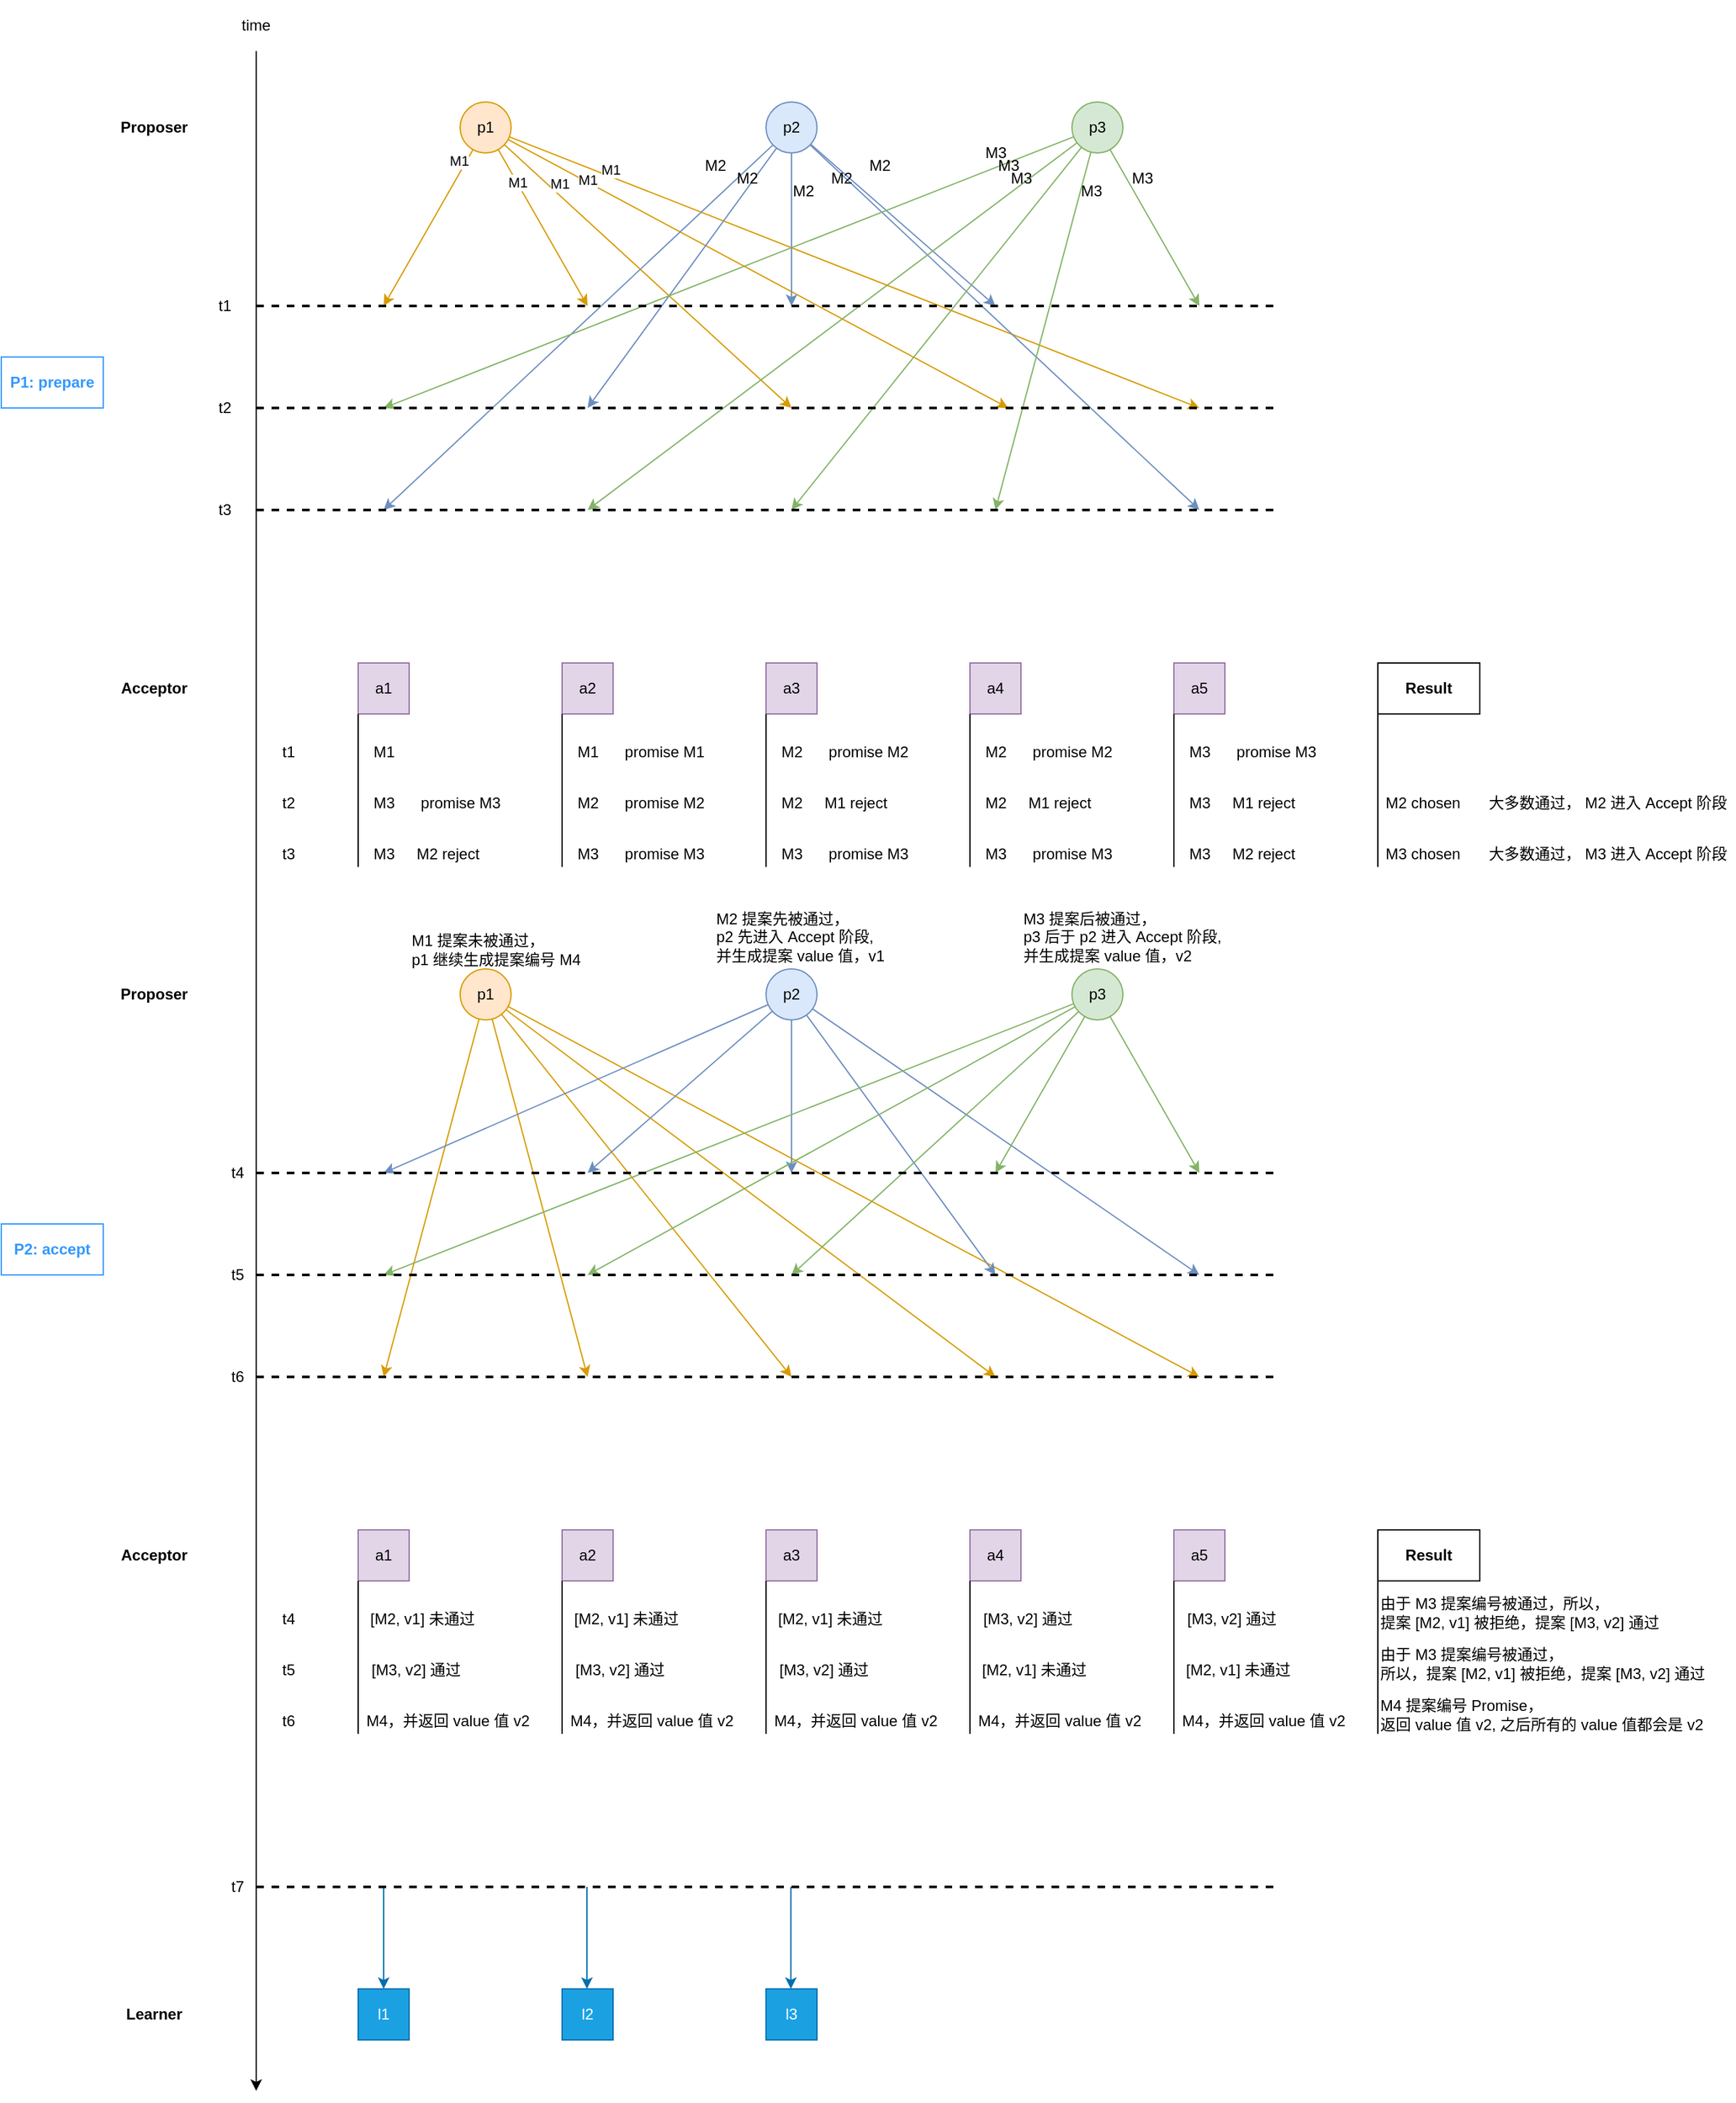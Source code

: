 <mxfile version="13.7.3" type="device"><diagram id="DyNu9zIWKpYhZWwGY6Po" name="Paxos 算法"><mxGraphModel dx="2249" dy="822" grid="1" gridSize="10" guides="1" tooltips="1" connect="1" arrows="1" fold="1" page="1" pageScale="1" pageWidth="827" pageHeight="1169" math="0" shadow="0"><root><mxCell id="ghdPTU-OsVE_eZuJizgq-0"/><mxCell id="ghdPTU-OsVE_eZuJizgq-1" parent="ghdPTU-OsVE_eZuJizgq-0"/><mxCell id="ghdPTU-OsVE_eZuJizgq-2" style="rounded=0;orthogonalLoop=1;jettySize=auto;html=1;fillColor=#ffe6cc;strokeColor=#d79b00;" edge="1" parent="ghdPTU-OsVE_eZuJizgq-1" source="ghdPTU-OsVE_eZuJizgq-8"><mxGeometry relative="1" as="geometry"><mxPoint x="100" y="360" as="targetPoint"/></mxGeometry></mxCell><mxCell id="ghdPTU-OsVE_eZuJizgq-3" value="M1" style="edgeLabel;html=1;align=center;verticalAlign=middle;resizable=0;points=[];" vertex="1" connectable="0" parent="ghdPTU-OsVE_eZuJizgq-2"><mxGeometry x="-0.307" y="-3" relative="1" as="geometry"><mxPoint x="15.64" y="-32.8" as="offset"/></mxGeometry></mxCell><mxCell id="ghdPTU-OsVE_eZuJizgq-4" style="edgeStyle=none;rounded=0;orthogonalLoop=1;jettySize=auto;html=1;fillColor=#ffe6cc;strokeColor=#d79b00;" edge="1" parent="ghdPTU-OsVE_eZuJizgq-1" source="ghdPTU-OsVE_eZuJizgq-8"><mxGeometry relative="1" as="geometry"><mxPoint x="420" y="440" as="targetPoint"/></mxGeometry></mxCell><mxCell id="ghdPTU-OsVE_eZuJizgq-5" style="edgeStyle=none;rounded=0;orthogonalLoop=1;jettySize=auto;html=1;fillColor=#ffe6cc;strokeColor=#d79b00;" edge="1" parent="ghdPTU-OsVE_eZuJizgq-1" source="ghdPTU-OsVE_eZuJizgq-8"><mxGeometry relative="1" as="geometry"><mxPoint x="590" y="440" as="targetPoint"/></mxGeometry></mxCell><mxCell id="ghdPTU-OsVE_eZuJizgq-6" style="edgeStyle=none;rounded=0;orthogonalLoop=1;jettySize=auto;html=1;fillColor=#ffe6cc;strokeColor=#d79b00;" edge="1" parent="ghdPTU-OsVE_eZuJizgq-1" source="ghdPTU-OsVE_eZuJizgq-8"><mxGeometry relative="1" as="geometry"><mxPoint x="740" y="440" as="targetPoint"/></mxGeometry></mxCell><mxCell id="ghdPTU-OsVE_eZuJizgq-7" style="edgeStyle=none;rounded=0;orthogonalLoop=1;jettySize=auto;html=1;strokeColor=#d79b00;fillColor=#ffe6cc;" edge="1" parent="ghdPTU-OsVE_eZuJizgq-1" source="ghdPTU-OsVE_eZuJizgq-8"><mxGeometry relative="1" as="geometry"><mxPoint x="260" y="360" as="targetPoint"/></mxGeometry></mxCell><mxCell id="ghdPTU-OsVE_eZuJizgq-8" value="p1" style="ellipse;whiteSpace=wrap;html=1;fillColor=#ffe6cc;strokeColor=#d79b00;" vertex="1" parent="ghdPTU-OsVE_eZuJizgq-1"><mxGeometry x="160" y="200" width="40" height="40" as="geometry"/></mxCell><mxCell id="ghdPTU-OsVE_eZuJizgq-9" style="edgeStyle=none;rounded=0;orthogonalLoop=1;jettySize=auto;html=1;fillColor=#dae8fc;strokeColor=#6c8ebf;" edge="1" parent="ghdPTU-OsVE_eZuJizgq-1" source="ghdPTU-OsVE_eZuJizgq-14"><mxGeometry relative="1" as="geometry"><mxPoint x="100" y="520" as="targetPoint"/></mxGeometry></mxCell><mxCell id="ghdPTU-OsVE_eZuJizgq-10" style="edgeStyle=none;rounded=0;orthogonalLoop=1;jettySize=auto;html=1;fillColor=#dae8fc;strokeColor=#6c8ebf;" edge="1" parent="ghdPTU-OsVE_eZuJizgq-1" source="ghdPTU-OsVE_eZuJizgq-14"><mxGeometry relative="1" as="geometry"><mxPoint x="260" y="440" as="targetPoint"/></mxGeometry></mxCell><mxCell id="ghdPTU-OsVE_eZuJizgq-11" style="edgeStyle=none;rounded=0;orthogonalLoop=1;jettySize=auto;html=1;fillColor=#dae8fc;strokeColor=#6c8ebf;" edge="1" parent="ghdPTU-OsVE_eZuJizgq-1" source="ghdPTU-OsVE_eZuJizgq-14"><mxGeometry relative="1" as="geometry"><mxPoint x="420" y="360" as="targetPoint"/></mxGeometry></mxCell><mxCell id="ghdPTU-OsVE_eZuJizgq-12" style="edgeStyle=none;rounded=0;orthogonalLoop=1;jettySize=auto;html=1;fillColor=#dae8fc;strokeColor=#6c8ebf;" edge="1" parent="ghdPTU-OsVE_eZuJizgq-1" source="ghdPTU-OsVE_eZuJizgq-14"><mxGeometry relative="1" as="geometry"><mxPoint x="580" y="360" as="targetPoint"/></mxGeometry></mxCell><mxCell id="ghdPTU-OsVE_eZuJizgq-13" style="edgeStyle=none;rounded=0;orthogonalLoop=1;jettySize=auto;html=1;fillColor=#dae8fc;strokeColor=#6c8ebf;" edge="1" parent="ghdPTU-OsVE_eZuJizgq-1" source="ghdPTU-OsVE_eZuJizgq-14"><mxGeometry relative="1" as="geometry"><mxPoint x="740" y="520" as="targetPoint"/></mxGeometry></mxCell><mxCell id="ghdPTU-OsVE_eZuJizgq-14" value="p2" style="ellipse;whiteSpace=wrap;html=1;fillColor=#dae8fc;strokeColor=#6c8ebf;" vertex="1" parent="ghdPTU-OsVE_eZuJizgq-1"><mxGeometry x="400" y="200" width="40" height="40" as="geometry"/></mxCell><mxCell id="ghdPTU-OsVE_eZuJizgq-15" value="a1" style="rounded=0;whiteSpace=wrap;html=1;fillColor=#e1d5e7;strokeColor=#9673A6;" vertex="1" parent="ghdPTU-OsVE_eZuJizgq-1"><mxGeometry x="80" y="640" width="40" height="40" as="geometry"/></mxCell><mxCell id="ghdPTU-OsVE_eZuJizgq-16" style="edgeStyle=none;rounded=0;orthogonalLoop=1;jettySize=auto;html=1;fillColor=#d5e8d4;strokeColor=#82b366;" edge="1" parent="ghdPTU-OsVE_eZuJizgq-1" source="ghdPTU-OsVE_eZuJizgq-21"><mxGeometry relative="1" as="geometry"><mxPoint x="100" y="440" as="targetPoint"/></mxGeometry></mxCell><mxCell id="ghdPTU-OsVE_eZuJizgq-17" style="edgeStyle=none;rounded=0;orthogonalLoop=1;jettySize=auto;html=1;fillColor=#d5e8d4;strokeColor=#82b366;" edge="1" parent="ghdPTU-OsVE_eZuJizgq-1" source="ghdPTU-OsVE_eZuJizgq-21"><mxGeometry relative="1" as="geometry"><mxPoint x="260" y="520" as="targetPoint"/></mxGeometry></mxCell><mxCell id="ghdPTU-OsVE_eZuJizgq-18" style="edgeStyle=none;rounded=0;orthogonalLoop=1;jettySize=auto;html=1;fillColor=#d5e8d4;strokeColor=#82b366;" edge="1" parent="ghdPTU-OsVE_eZuJizgq-1" source="ghdPTU-OsVE_eZuJizgq-21"><mxGeometry relative="1" as="geometry"><mxPoint x="420" y="520" as="targetPoint"/></mxGeometry></mxCell><mxCell id="ghdPTU-OsVE_eZuJizgq-19" style="edgeStyle=none;rounded=0;orthogonalLoop=1;jettySize=auto;html=1;fillColor=#d5e8d4;strokeColor=#82b366;" edge="1" parent="ghdPTU-OsVE_eZuJizgq-1" source="ghdPTU-OsVE_eZuJizgq-21"><mxGeometry relative="1" as="geometry"><mxPoint x="580" y="520" as="targetPoint"/></mxGeometry></mxCell><mxCell id="ghdPTU-OsVE_eZuJizgq-20" style="edgeStyle=none;rounded=0;orthogonalLoop=1;jettySize=auto;html=1;fillColor=#d5e8d4;strokeColor=#82b366;" edge="1" parent="ghdPTU-OsVE_eZuJizgq-1" source="ghdPTU-OsVE_eZuJizgq-21"><mxGeometry relative="1" as="geometry"><mxPoint x="740" y="360" as="targetPoint"/></mxGeometry></mxCell><mxCell id="ghdPTU-OsVE_eZuJizgq-21" value="p3" style="ellipse;whiteSpace=wrap;html=1;fillColor=#d5e8d4;strokeColor=#82b366;" vertex="1" parent="ghdPTU-OsVE_eZuJizgq-1"><mxGeometry x="640" y="200" width="40" height="40" as="geometry"/></mxCell><mxCell id="ghdPTU-OsVE_eZuJizgq-22" value="a2" style="rounded=0;whiteSpace=wrap;html=1;fillColor=#e1d5e7;strokeColor=#9673a6;" vertex="1" parent="ghdPTU-OsVE_eZuJizgq-1"><mxGeometry x="240" y="640" width="40" height="40" as="geometry"/></mxCell><mxCell id="ghdPTU-OsVE_eZuJizgq-23" value="a3" style="rounded=0;whiteSpace=wrap;html=1;fillColor=#e1d5e7;strokeColor=#9673a6;" vertex="1" parent="ghdPTU-OsVE_eZuJizgq-1"><mxGeometry x="400" y="640" width="40" height="40" as="geometry"/></mxCell><mxCell id="ghdPTU-OsVE_eZuJizgq-24" value="a4" style="rounded=0;whiteSpace=wrap;html=1;fillColor=#e1d5e7;strokeColor=#9673a6;" vertex="1" parent="ghdPTU-OsVE_eZuJizgq-1"><mxGeometry x="560" y="640" width="40" height="40" as="geometry"/></mxCell><mxCell id="ghdPTU-OsVE_eZuJizgq-25" value="a5" style="rounded=0;whiteSpace=wrap;html=1;fillColor=#e1d5e7;strokeColor=#9673a6;" vertex="1" parent="ghdPTU-OsVE_eZuJizgq-1"><mxGeometry x="720" y="640" width="40" height="40" as="geometry"/></mxCell><mxCell id="ghdPTU-OsVE_eZuJizgq-26" value="Proposer" style="text;html=1;strokeColor=none;fillColor=none;align=center;verticalAlign=middle;whiteSpace=wrap;rounded=0;fontStyle=1" vertex="1" parent="ghdPTU-OsVE_eZuJizgq-1"><mxGeometry x="-120" y="200" width="80" height="40" as="geometry"/></mxCell><mxCell id="ghdPTU-OsVE_eZuJizgq-27" value="Acceptor" style="text;html=1;strokeColor=none;fillColor=none;align=center;verticalAlign=middle;whiteSpace=wrap;rounded=0;fontStyle=1" vertex="1" parent="ghdPTU-OsVE_eZuJizgq-1"><mxGeometry x="-120" y="640" width="80" height="40" as="geometry"/></mxCell><mxCell id="ghdPTU-OsVE_eZuJizgq-28" value="" style="endArrow=classic;html=1;" edge="1" parent="ghdPTU-OsVE_eZuJizgq-1"><mxGeometry width="50" height="50" relative="1" as="geometry"><mxPoint y="160" as="sourcePoint"/><mxPoint y="1760" as="targetPoint"/></mxGeometry></mxCell><mxCell id="ghdPTU-OsVE_eZuJizgq-29" value="time" style="text;html=1;strokeColor=none;fillColor=none;align=center;verticalAlign=middle;whiteSpace=wrap;rounded=0;" vertex="1" parent="ghdPTU-OsVE_eZuJizgq-1"><mxGeometry x="-40" y="120" width="80" height="40" as="geometry"/></mxCell><mxCell id="ghdPTU-OsVE_eZuJizgq-30" value="M1" style="edgeLabel;html=1;align=center;verticalAlign=middle;resizable=0;points=[];" vertex="1" connectable="0" parent="ghdPTU-OsVE_eZuJizgq-1"><mxGeometry x="170.001" y="270.0" as="geometry"><mxPoint x="35" y="-7" as="offset"/></mxGeometry></mxCell><mxCell id="ghdPTU-OsVE_eZuJizgq-31" value="M1" style="edgeLabel;html=1;align=center;verticalAlign=middle;resizable=0;points=[];" vertex="1" connectable="0" parent="ghdPTU-OsVE_eZuJizgq-1"><mxGeometry x="190.001" y="280.0" as="geometry"><mxPoint x="48" y="-16" as="offset"/></mxGeometry></mxCell><mxCell id="ghdPTU-OsVE_eZuJizgq-32" value="M1" style="edgeLabel;html=1;align=center;verticalAlign=middle;resizable=0;points=[];" vertex="1" connectable="0" parent="ghdPTU-OsVE_eZuJizgq-1"><mxGeometry x="190.001" y="290.0" as="geometry"><mxPoint x="70" y="-29" as="offset"/></mxGeometry></mxCell><mxCell id="ghdPTU-OsVE_eZuJizgq-33" value="M1" style="edgeLabel;html=1;align=center;verticalAlign=middle;resizable=0;points=[];" vertex="1" connectable="0" parent="ghdPTU-OsVE_eZuJizgq-1"><mxGeometry x="200.001" y="300.0" as="geometry"><mxPoint x="78" y="-47" as="offset"/></mxGeometry></mxCell><mxCell id="ghdPTU-OsVE_eZuJizgq-34" value="M2" style="text;html=1;align=center;verticalAlign=middle;resizable=0;points=[];autosize=1;" vertex="1" parent="ghdPTU-OsVE_eZuJizgq-1"><mxGeometry x="345" y="240" width="30" height="20" as="geometry"/></mxCell><mxCell id="ghdPTU-OsVE_eZuJizgq-35" value="M2" style="text;html=1;align=center;verticalAlign=middle;resizable=0;points=[];autosize=1;" vertex="1" parent="ghdPTU-OsVE_eZuJizgq-1"><mxGeometry x="370" y="250" width="30" height="20" as="geometry"/></mxCell><mxCell id="ghdPTU-OsVE_eZuJizgq-36" value="M2" style="text;html=1;align=center;verticalAlign=middle;resizable=0;points=[];autosize=1;" vertex="1" parent="ghdPTU-OsVE_eZuJizgq-1"><mxGeometry x="414" y="260" width="30" height="20" as="geometry"/></mxCell><mxCell id="ghdPTU-OsVE_eZuJizgq-37" value="M2" style="text;html=1;align=center;verticalAlign=middle;resizable=0;points=[];autosize=1;" vertex="1" parent="ghdPTU-OsVE_eZuJizgq-1"><mxGeometry x="444" y="250" width="30" height="20" as="geometry"/></mxCell><mxCell id="ghdPTU-OsVE_eZuJizgq-38" value="M2" style="text;html=1;align=center;verticalAlign=middle;resizable=0;points=[];autosize=1;" vertex="1" parent="ghdPTU-OsVE_eZuJizgq-1"><mxGeometry x="474" y="240" width="30" height="20" as="geometry"/></mxCell><mxCell id="ghdPTU-OsVE_eZuJizgq-39" value="M3" style="text;html=1;align=center;verticalAlign=middle;resizable=0;points=[];autosize=1;" vertex="1" parent="ghdPTU-OsVE_eZuJizgq-1"><mxGeometry x="565" y="230" width="30" height="20" as="geometry"/></mxCell><mxCell id="ghdPTU-OsVE_eZuJizgq-40" value="M3" style="text;html=1;align=center;verticalAlign=middle;resizable=0;points=[];autosize=1;" vertex="1" parent="ghdPTU-OsVE_eZuJizgq-1"><mxGeometry x="575" y="240" width="30" height="20" as="geometry"/></mxCell><mxCell id="ghdPTU-OsVE_eZuJizgq-41" value="M3" style="text;html=1;align=center;verticalAlign=middle;resizable=0;points=[];autosize=1;" vertex="1" parent="ghdPTU-OsVE_eZuJizgq-1"><mxGeometry x="585" y="250" width="30" height="20" as="geometry"/></mxCell><mxCell id="ghdPTU-OsVE_eZuJizgq-42" value="M3" style="text;html=1;align=center;verticalAlign=middle;resizable=0;points=[];autosize=1;" vertex="1" parent="ghdPTU-OsVE_eZuJizgq-1"><mxGeometry x="640" y="260" width="30" height="20" as="geometry"/></mxCell><mxCell id="ghdPTU-OsVE_eZuJizgq-43" value="M3" style="text;html=1;align=center;verticalAlign=middle;resizable=0;points=[];autosize=1;" vertex="1" parent="ghdPTU-OsVE_eZuJizgq-1"><mxGeometry x="680" y="250" width="30" height="20" as="geometry"/></mxCell><mxCell id="ghdPTU-OsVE_eZuJizgq-44" value="" style="endArrow=none;html=1;strokeWidth=2;dashed=1;" edge="1" parent="ghdPTU-OsVE_eZuJizgq-1"><mxGeometry width="50" height="50" relative="1" as="geometry"><mxPoint y="360" as="sourcePoint"/><mxPoint x="800" y="360" as="targetPoint"/></mxGeometry></mxCell><mxCell id="ghdPTU-OsVE_eZuJizgq-45" value="t1" style="text;html=1;align=center;verticalAlign=middle;resizable=0;points=[];autosize=1;" vertex="1" parent="ghdPTU-OsVE_eZuJizgq-1"><mxGeometry x="-40" y="350" width="30" height="20" as="geometry"/></mxCell><mxCell id="ghdPTU-OsVE_eZuJizgq-46" value="" style="endArrow=none;html=1;strokeWidth=2;dashed=1;" edge="1" parent="ghdPTU-OsVE_eZuJizgq-1"><mxGeometry width="50" height="50" relative="1" as="geometry"><mxPoint y="440" as="sourcePoint"/><mxPoint x="800" y="440" as="targetPoint"/></mxGeometry></mxCell><mxCell id="ghdPTU-OsVE_eZuJizgq-47" value="" style="endArrow=none;html=1;strokeWidth=2;dashed=1;" edge="1" parent="ghdPTU-OsVE_eZuJizgq-1"><mxGeometry width="50" height="50" relative="1" as="geometry"><mxPoint y="520" as="sourcePoint"/><mxPoint x="800" y="520" as="targetPoint"/></mxGeometry></mxCell><mxCell id="ghdPTU-OsVE_eZuJizgq-48" style="edgeStyle=none;rounded=0;orthogonalLoop=1;jettySize=auto;html=1;exitX=0.5;exitY=1;exitDx=0;exitDy=0;dashed=1;dashPattern=1 2;strokeColor=#000000;strokeWidth=1;" edge="1" parent="ghdPTU-OsVE_eZuJizgq-1"><mxGeometry relative="1" as="geometry"><mxPoint x="260" y="640" as="sourcePoint"/><mxPoint x="260" y="640" as="targetPoint"/></mxGeometry></mxCell><mxCell id="ghdPTU-OsVE_eZuJizgq-49" value="t2" style="text;html=1;align=center;verticalAlign=middle;resizable=0;points=[];autosize=1;" vertex="1" parent="ghdPTU-OsVE_eZuJizgq-1"><mxGeometry x="-40" y="430" width="30" height="20" as="geometry"/></mxCell><mxCell id="ghdPTU-OsVE_eZuJizgq-50" value="t3" style="text;html=1;align=center;verticalAlign=middle;resizable=0;points=[];autosize=1;" vertex="1" parent="ghdPTU-OsVE_eZuJizgq-1"><mxGeometry x="-40" y="510" width="30" height="20" as="geometry"/></mxCell><mxCell id="ghdPTU-OsVE_eZuJizgq-51" value="t1" style="text;html=1;align=center;verticalAlign=middle;resizable=0;points=[];autosize=1;" vertex="1" parent="ghdPTU-OsVE_eZuJizgq-1"><mxGeometry x="10" y="700" width="30" height="20" as="geometry"/></mxCell><mxCell id="ghdPTU-OsVE_eZuJizgq-52" value="M1" style="text;html=1;align=center;verticalAlign=middle;resizable=0;points=[];autosize=1;" vertex="1" parent="ghdPTU-OsVE_eZuJizgq-1"><mxGeometry x="85" y="700" width="30" height="20" as="geometry"/></mxCell><mxCell id="ghdPTU-OsVE_eZuJizgq-53" value="M1" style="text;html=1;align=center;verticalAlign=middle;resizable=0;points=[];autosize=1;" vertex="1" parent="ghdPTU-OsVE_eZuJizgq-1"><mxGeometry x="245" y="700" width="30" height="20" as="geometry"/></mxCell><mxCell id="ghdPTU-OsVE_eZuJizgq-54" value="M2" style="text;html=1;align=center;verticalAlign=middle;resizable=0;points=[];autosize=1;" vertex="1" parent="ghdPTU-OsVE_eZuJizgq-1"><mxGeometry x="405" y="700" width="30" height="20" as="geometry"/></mxCell><mxCell id="ghdPTU-OsVE_eZuJizgq-55" value="M2" style="text;html=1;align=center;verticalAlign=middle;resizable=0;points=[];autosize=1;" vertex="1" parent="ghdPTU-OsVE_eZuJizgq-1"><mxGeometry x="565" y="700" width="30" height="20" as="geometry"/></mxCell><mxCell id="ghdPTU-OsVE_eZuJizgq-56" value="M3" style="text;html=1;align=center;verticalAlign=middle;resizable=0;points=[];autosize=1;" vertex="1" parent="ghdPTU-OsVE_eZuJizgq-1"><mxGeometry x="725" y="700" width="30" height="20" as="geometry"/></mxCell><mxCell id="ghdPTU-OsVE_eZuJizgq-57" value="t2" style="text;html=1;align=center;verticalAlign=middle;resizable=0;points=[];autosize=1;" vertex="1" parent="ghdPTU-OsVE_eZuJizgq-1"><mxGeometry x="10" y="740" width="30" height="20" as="geometry"/></mxCell><mxCell id="ghdPTU-OsVE_eZuJizgq-58" value="M3" style="text;html=1;align=center;verticalAlign=middle;resizable=0;points=[];autosize=1;" vertex="1" parent="ghdPTU-OsVE_eZuJizgq-1"><mxGeometry x="85" y="740" width="30" height="20" as="geometry"/></mxCell><mxCell id="ghdPTU-OsVE_eZuJizgq-59" value="M2" style="text;html=1;align=center;verticalAlign=middle;resizable=0;points=[];autosize=1;" vertex="1" parent="ghdPTU-OsVE_eZuJizgq-1"><mxGeometry x="245" y="740" width="30" height="20" as="geometry"/></mxCell><mxCell id="ghdPTU-OsVE_eZuJizgq-60" value="M2" style="text;html=1;align=center;verticalAlign=middle;resizable=0;points=[];autosize=1;" vertex="1" parent="ghdPTU-OsVE_eZuJizgq-1"><mxGeometry x="405" y="740" width="30" height="20" as="geometry"/></mxCell><mxCell id="ghdPTU-OsVE_eZuJizgq-61" value="M1 reject" style="text;html=1;align=center;verticalAlign=middle;resizable=0;points=[];autosize=1;" vertex="1" parent="ghdPTU-OsVE_eZuJizgq-1"><mxGeometry x="440" y="740" width="60" height="20" as="geometry"/></mxCell><mxCell id="ghdPTU-OsVE_eZuJizgq-62" value="M2" style="text;html=1;align=center;verticalAlign=middle;resizable=0;points=[];autosize=1;" vertex="1" parent="ghdPTU-OsVE_eZuJizgq-1"><mxGeometry x="565" y="740" width="30" height="20" as="geometry"/></mxCell><mxCell id="ghdPTU-OsVE_eZuJizgq-63" value="M1 reject" style="text;html=1;align=center;verticalAlign=middle;resizable=0;points=[];autosize=1;" vertex="1" parent="ghdPTU-OsVE_eZuJizgq-1"><mxGeometry x="600" y="740" width="60" height="20" as="geometry"/></mxCell><mxCell id="ghdPTU-OsVE_eZuJizgq-64" value="M3" style="text;html=1;align=center;verticalAlign=middle;resizable=0;points=[];autosize=1;" vertex="1" parent="ghdPTU-OsVE_eZuJizgq-1"><mxGeometry x="725" y="740" width="30" height="20" as="geometry"/></mxCell><mxCell id="ghdPTU-OsVE_eZuJizgq-65" value="M1 reject" style="text;html=1;align=center;verticalAlign=middle;resizable=0;points=[];autosize=1;" vertex="1" parent="ghdPTU-OsVE_eZuJizgq-1"><mxGeometry x="760" y="740" width="60" height="20" as="geometry"/></mxCell><mxCell id="ghdPTU-OsVE_eZuJizgq-66" value="t3" style="text;html=1;align=center;verticalAlign=middle;resizable=0;points=[];autosize=1;" vertex="1" parent="ghdPTU-OsVE_eZuJizgq-1"><mxGeometry x="10" y="780" width="30" height="20" as="geometry"/></mxCell><mxCell id="ghdPTU-OsVE_eZuJizgq-67" value="M3" style="text;html=1;align=center;verticalAlign=middle;resizable=0;points=[];autosize=1;" vertex="1" parent="ghdPTU-OsVE_eZuJizgq-1"><mxGeometry x="85" y="780" width="30" height="20" as="geometry"/></mxCell><mxCell id="ghdPTU-OsVE_eZuJizgq-68" value="M2 reject" style="text;html=1;align=center;verticalAlign=middle;resizable=0;points=[];autosize=1;" vertex="1" parent="ghdPTU-OsVE_eZuJizgq-1"><mxGeometry x="120" y="780" width="60" height="20" as="geometry"/></mxCell><mxCell id="ghdPTU-OsVE_eZuJizgq-69" value="M3" style="text;html=1;align=center;verticalAlign=middle;resizable=0;points=[];autosize=1;" vertex="1" parent="ghdPTU-OsVE_eZuJizgq-1"><mxGeometry x="245" y="780" width="30" height="20" as="geometry"/></mxCell><mxCell id="ghdPTU-OsVE_eZuJizgq-70" value="M3" style="text;html=1;align=center;verticalAlign=middle;resizable=0;points=[];autosize=1;" vertex="1" parent="ghdPTU-OsVE_eZuJizgq-1"><mxGeometry x="405" y="780" width="30" height="20" as="geometry"/></mxCell><mxCell id="ghdPTU-OsVE_eZuJizgq-71" value="M3" style="text;html=1;align=center;verticalAlign=middle;resizable=0;points=[];autosize=1;" vertex="1" parent="ghdPTU-OsVE_eZuJizgq-1"><mxGeometry x="565" y="780" width="30" height="20" as="geometry"/></mxCell><mxCell id="ghdPTU-OsVE_eZuJizgq-72" value="M3" style="text;html=1;align=center;verticalAlign=middle;resizable=0;points=[];autosize=1;" vertex="1" parent="ghdPTU-OsVE_eZuJizgq-1"><mxGeometry x="725" y="780" width="30" height="20" as="geometry"/></mxCell><mxCell id="ghdPTU-OsVE_eZuJizgq-73" value="M2 reject" style="text;html=1;align=center;verticalAlign=middle;resizable=0;points=[];autosize=1;" vertex="1" parent="ghdPTU-OsVE_eZuJizgq-1"><mxGeometry x="760" y="780" width="60" height="20" as="geometry"/></mxCell><mxCell id="ghdPTU-OsVE_eZuJizgq-74" value="M2 chosen" style="text;html=1;align=center;verticalAlign=middle;resizable=0;points=[];autosize=1;" vertex="1" parent="ghdPTU-OsVE_eZuJizgq-1"><mxGeometry x="880" y="740" width="70" height="20" as="geometry"/></mxCell><mxCell id="ghdPTU-OsVE_eZuJizgq-75" value="Result" style="text;html=1;align=center;verticalAlign=middle;whiteSpace=wrap;rounded=0;fontStyle=1;strokeColor=#000000;" vertex="1" parent="ghdPTU-OsVE_eZuJizgq-1"><mxGeometry x="880" y="640" width="80" height="40" as="geometry"/></mxCell><mxCell id="ghdPTU-OsVE_eZuJizgq-76" value="M3 chosen" style="text;html=1;align=center;verticalAlign=middle;resizable=0;points=[];autosize=1;" vertex="1" parent="ghdPTU-OsVE_eZuJizgq-1"><mxGeometry x="880" y="780" width="70" height="20" as="geometry"/></mxCell><mxCell id="ghdPTU-OsVE_eZuJizgq-77" value="" style="endArrow=none;html=1;strokeWidth=1;exitX=0;exitY=1;exitDx=0;exitDy=0;" edge="1" parent="ghdPTU-OsVE_eZuJizgq-1" source="ghdPTU-OsVE_eZuJizgq-15"><mxGeometry width="50" height="50" relative="1" as="geometry"><mxPoint x="110" y="630" as="sourcePoint"/><mxPoint x="80" y="800" as="targetPoint"/></mxGeometry></mxCell><mxCell id="ghdPTU-OsVE_eZuJizgq-78" value="" style="endArrow=none;html=1;strokeWidth=1;exitX=0;exitY=1;exitDx=0;exitDy=0;" edge="1" parent="ghdPTU-OsVE_eZuJizgq-1"><mxGeometry width="50" height="50" relative="1" as="geometry"><mxPoint x="240" y="680" as="sourcePoint"/><mxPoint x="240" y="800" as="targetPoint"/></mxGeometry></mxCell><mxCell id="ghdPTU-OsVE_eZuJizgq-79" value="" style="endArrow=none;html=1;strokeWidth=1;exitX=0;exitY=1;exitDx=0;exitDy=0;" edge="1" parent="ghdPTU-OsVE_eZuJizgq-1"><mxGeometry width="50" height="50" relative="1" as="geometry"><mxPoint x="400" y="680" as="sourcePoint"/><mxPoint x="400" y="800" as="targetPoint"/></mxGeometry></mxCell><mxCell id="ghdPTU-OsVE_eZuJizgq-80" value="" style="endArrow=none;html=1;strokeWidth=1;exitX=0;exitY=1;exitDx=0;exitDy=0;" edge="1" parent="ghdPTU-OsVE_eZuJizgq-1"><mxGeometry width="50" height="50" relative="1" as="geometry"><mxPoint x="560" y="680" as="sourcePoint"/><mxPoint x="560" y="800" as="targetPoint"/></mxGeometry></mxCell><mxCell id="ghdPTU-OsVE_eZuJizgq-81" value="" style="endArrow=none;html=1;strokeWidth=1;exitX=0;exitY=1;exitDx=0;exitDy=0;" edge="1" parent="ghdPTU-OsVE_eZuJizgq-1"><mxGeometry width="50" height="50" relative="1" as="geometry"><mxPoint x="720" y="680" as="sourcePoint"/><mxPoint x="720" y="800" as="targetPoint"/></mxGeometry></mxCell><mxCell id="ghdPTU-OsVE_eZuJizgq-82" value="" style="endArrow=none;html=1;strokeWidth=1;exitX=0;exitY=1;exitDx=0;exitDy=0;" edge="1" parent="ghdPTU-OsVE_eZuJizgq-1"><mxGeometry width="50" height="50" relative="1" as="geometry"><mxPoint x="880" y="680" as="sourcePoint"/><mxPoint x="880" y="800" as="targetPoint"/></mxGeometry></mxCell><mxCell id="ghdPTU-OsVE_eZuJizgq-83" value="&lt;b&gt;&lt;font color=&quot;#3399ff&quot;&gt;P1: prepare&lt;/font&gt;&lt;/b&gt;" style="text;html=1;fillColor=none;align=center;verticalAlign=middle;whiteSpace=wrap;rounded=0;strokeColor=#3399FF;" vertex="1" parent="ghdPTU-OsVE_eZuJizgq-1"><mxGeometry x="-200" y="400" width="80" height="40" as="geometry"/></mxCell><mxCell id="ghdPTU-OsVE_eZuJizgq-93" value="promise M1" style="text;html=1;align=center;verticalAlign=middle;resizable=0;points=[];autosize=1;" vertex="1" parent="ghdPTU-OsVE_eZuJizgq-1"><mxGeometry x="280" y="700" width="80" height="20" as="geometry"/></mxCell><mxCell id="ghdPTU-OsVE_eZuJizgq-95" value="promise M3" style="text;html=1;align=center;verticalAlign=middle;resizable=0;points=[];autosize=1;" vertex="1" parent="ghdPTU-OsVE_eZuJizgq-1"><mxGeometry x="120" y="740" width="80" height="20" as="geometry"/></mxCell><mxCell id="ghdPTU-OsVE_eZuJizgq-96" value="promise M2" style="text;html=1;align=center;verticalAlign=middle;resizable=0;points=[];autosize=1;" vertex="1" parent="ghdPTU-OsVE_eZuJizgq-1"><mxGeometry x="440" y="700" width="80" height="20" as="geometry"/></mxCell><mxCell id="ghdPTU-OsVE_eZuJizgq-97" value="promise M2" style="text;html=1;align=center;verticalAlign=middle;resizable=0;points=[];autosize=1;" vertex="1" parent="ghdPTU-OsVE_eZuJizgq-1"><mxGeometry x="600" y="700" width="80" height="20" as="geometry"/></mxCell><mxCell id="ghdPTU-OsVE_eZuJizgq-98" value="promise M3" style="text;html=1;align=center;verticalAlign=middle;resizable=0;points=[];autosize=1;" vertex="1" parent="ghdPTU-OsVE_eZuJizgq-1"><mxGeometry x="760" y="700" width="80" height="20" as="geometry"/></mxCell><mxCell id="ghdPTU-OsVE_eZuJizgq-99" value="promise M2" style="text;html=1;align=center;verticalAlign=middle;resizable=0;points=[];autosize=1;" vertex="1" parent="ghdPTU-OsVE_eZuJizgq-1"><mxGeometry x="280" y="740" width="80" height="20" as="geometry"/></mxCell><mxCell id="ghdPTU-OsVE_eZuJizgq-100" value="大多数通过， M2 进入 Accept 阶段" style="text;html=1;align=center;verticalAlign=middle;resizable=0;points=[];autosize=1;" vertex="1" parent="ghdPTU-OsVE_eZuJizgq-1"><mxGeometry x="960" y="740" width="200" height="20" as="geometry"/></mxCell><mxCell id="ghdPTU-OsVE_eZuJizgq-101" value="大多数通过， M3 进入 Accept 阶段" style="text;html=1;align=center;verticalAlign=middle;resizable=0;points=[];autosize=1;" vertex="1" parent="ghdPTU-OsVE_eZuJizgq-1"><mxGeometry x="960" y="780" width="200" height="20" as="geometry"/></mxCell><mxCell id="ghdPTU-OsVE_eZuJizgq-102" value="promise M3" style="text;html=1;align=center;verticalAlign=middle;resizable=0;points=[];autosize=1;" vertex="1" parent="ghdPTU-OsVE_eZuJizgq-1"><mxGeometry x="280" y="780" width="80" height="20" as="geometry"/></mxCell><mxCell id="ghdPTU-OsVE_eZuJizgq-103" value="promise M3" style="text;html=1;align=center;verticalAlign=middle;resizable=0;points=[];autosize=1;" vertex="1" parent="ghdPTU-OsVE_eZuJizgq-1"><mxGeometry x="440" y="780" width="80" height="20" as="geometry"/></mxCell><mxCell id="ghdPTU-OsVE_eZuJizgq-104" value="promise M3" style="text;html=1;align=center;verticalAlign=middle;resizable=0;points=[];autosize=1;" vertex="1" parent="ghdPTU-OsVE_eZuJizgq-1"><mxGeometry x="600" y="780" width="80" height="20" as="geometry"/></mxCell><mxCell id="ghdPTU-OsVE_eZuJizgq-147" style="edgeStyle=none;rounded=0;orthogonalLoop=1;jettySize=auto;html=1;strokeColor=#d79b00;strokeWidth=1;fillColor=#ffe6cc;" edge="1" parent="ghdPTU-OsVE_eZuJizgq-1" source="ghdPTU-OsVE_eZuJizgq-105"><mxGeometry relative="1" as="geometry"><mxPoint x="100" y="1200" as="targetPoint"/></mxGeometry></mxCell><mxCell id="ghdPTU-OsVE_eZuJizgq-148" style="edgeStyle=none;rounded=0;orthogonalLoop=1;jettySize=auto;html=1;strokeColor=#d79b00;strokeWidth=1;fillColor=#ffe6cc;" edge="1" parent="ghdPTU-OsVE_eZuJizgq-1" source="ghdPTU-OsVE_eZuJizgq-105"><mxGeometry relative="1" as="geometry"><mxPoint x="260" y="1200" as="targetPoint"/></mxGeometry></mxCell><mxCell id="ghdPTU-OsVE_eZuJizgq-149" style="edgeStyle=none;rounded=0;orthogonalLoop=1;jettySize=auto;html=1;strokeColor=#d79b00;strokeWidth=1;fillColor=#ffe6cc;" edge="1" parent="ghdPTU-OsVE_eZuJizgq-1" source="ghdPTU-OsVE_eZuJizgq-105"><mxGeometry relative="1" as="geometry"><mxPoint x="420" y="1200" as="targetPoint"/></mxGeometry></mxCell><mxCell id="ghdPTU-OsVE_eZuJizgq-150" style="edgeStyle=none;rounded=0;orthogonalLoop=1;jettySize=auto;html=1;strokeColor=#d79b00;strokeWidth=1;fillColor=#ffe6cc;" edge="1" parent="ghdPTU-OsVE_eZuJizgq-1" source="ghdPTU-OsVE_eZuJizgq-105"><mxGeometry relative="1" as="geometry"><mxPoint x="580" y="1200" as="targetPoint"/></mxGeometry></mxCell><mxCell id="ghdPTU-OsVE_eZuJizgq-151" style="edgeStyle=none;rounded=0;orthogonalLoop=1;jettySize=auto;html=1;strokeColor=#d79b00;strokeWidth=1;fillColor=#ffe6cc;" edge="1" parent="ghdPTU-OsVE_eZuJizgq-1" source="ghdPTU-OsVE_eZuJizgq-105"><mxGeometry relative="1" as="geometry"><mxPoint x="740" y="1200" as="targetPoint"/></mxGeometry></mxCell><mxCell id="ghdPTU-OsVE_eZuJizgq-105" value="p1" style="ellipse;whiteSpace=wrap;html=1;fillColor=#ffe6cc;strokeColor=#d79b00;" vertex="1" parent="ghdPTU-OsVE_eZuJizgq-1"><mxGeometry x="160" y="880" width="40" height="40" as="geometry"/></mxCell><mxCell id="ghdPTU-OsVE_eZuJizgq-136" value="" style="edgeStyle=none;rounded=0;orthogonalLoop=1;jettySize=auto;html=1;strokeColor=#000000;strokeWidth=1;" edge="1" parent="ghdPTU-OsVE_eZuJizgq-1" source="ghdPTU-OsVE_eZuJizgq-106" target="ghdPTU-OsVE_eZuJizgq-133"><mxGeometry relative="1" as="geometry"/></mxCell><mxCell id="ghdPTU-OsVE_eZuJizgq-137" style="edgeStyle=none;rounded=0;orthogonalLoop=1;jettySize=auto;html=1;strokeColor=#6c8ebf;strokeWidth=1;fillColor=#dae8fc;" edge="1" parent="ghdPTU-OsVE_eZuJizgq-1" source="ghdPTU-OsVE_eZuJizgq-106"><mxGeometry relative="1" as="geometry"><mxPoint x="100" y="1040" as="targetPoint"/></mxGeometry></mxCell><mxCell id="ghdPTU-OsVE_eZuJizgq-138" style="edgeStyle=none;rounded=0;orthogonalLoop=1;jettySize=auto;html=1;strokeColor=#6c8ebf;strokeWidth=1;fillColor=#dae8fc;" edge="1" parent="ghdPTU-OsVE_eZuJizgq-1" source="ghdPTU-OsVE_eZuJizgq-106"><mxGeometry relative="1" as="geometry"><mxPoint x="260" y="1040" as="targetPoint"/></mxGeometry></mxCell><mxCell id="ghdPTU-OsVE_eZuJizgq-139" style="edgeStyle=none;rounded=0;orthogonalLoop=1;jettySize=auto;html=1;strokeColor=#6c8ebf;strokeWidth=1;fillColor=#dae8fc;" edge="1" parent="ghdPTU-OsVE_eZuJizgq-1" source="ghdPTU-OsVE_eZuJizgq-106"><mxGeometry relative="1" as="geometry"><mxPoint x="420" y="1040" as="targetPoint"/></mxGeometry></mxCell><mxCell id="ghdPTU-OsVE_eZuJizgq-140" style="edgeStyle=none;rounded=0;orthogonalLoop=1;jettySize=auto;html=1;strokeColor=#6c8ebf;strokeWidth=1;fillColor=#dae8fc;" edge="1" parent="ghdPTU-OsVE_eZuJizgq-1" source="ghdPTU-OsVE_eZuJizgq-106"><mxGeometry relative="1" as="geometry"><mxPoint x="580" y="1120" as="targetPoint"/></mxGeometry></mxCell><mxCell id="ghdPTU-OsVE_eZuJizgq-141" style="edgeStyle=none;rounded=0;orthogonalLoop=1;jettySize=auto;html=1;strokeColor=#6c8ebf;strokeWidth=1;fillColor=#dae8fc;" edge="1" parent="ghdPTU-OsVE_eZuJizgq-1" source="ghdPTU-OsVE_eZuJizgq-106"><mxGeometry relative="1" as="geometry"><mxPoint x="740" y="1120" as="targetPoint"/></mxGeometry></mxCell><mxCell id="ghdPTU-OsVE_eZuJizgq-106" value="p2" style="ellipse;whiteSpace=wrap;html=1;fillColor=#dae8fc;strokeColor=#6c8ebf;direction=west;" vertex="1" parent="ghdPTU-OsVE_eZuJizgq-1"><mxGeometry x="400" y="880" width="40" height="40" as="geometry"/></mxCell><mxCell id="ghdPTU-OsVE_eZuJizgq-142" style="edgeStyle=none;rounded=0;orthogonalLoop=1;jettySize=auto;html=1;strokeColor=#82b366;strokeWidth=1;fillColor=#d5e8d4;" edge="1" parent="ghdPTU-OsVE_eZuJizgq-1" source="ghdPTU-OsVE_eZuJizgq-107"><mxGeometry relative="1" as="geometry"><mxPoint x="740" y="1040" as="targetPoint"/></mxGeometry></mxCell><mxCell id="ghdPTU-OsVE_eZuJizgq-143" style="edgeStyle=none;rounded=0;orthogonalLoop=1;jettySize=auto;html=1;strokeColor=#82b366;strokeWidth=1;fillColor=#d5e8d4;" edge="1" parent="ghdPTU-OsVE_eZuJizgq-1" source="ghdPTU-OsVE_eZuJizgq-107"><mxGeometry relative="1" as="geometry"><mxPoint x="580" y="1040" as="targetPoint"/></mxGeometry></mxCell><mxCell id="ghdPTU-OsVE_eZuJizgq-144" style="edgeStyle=none;rounded=0;orthogonalLoop=1;jettySize=auto;html=1;strokeColor=#82b366;strokeWidth=1;fillColor=#d5e8d4;" edge="1" parent="ghdPTU-OsVE_eZuJizgq-1" source="ghdPTU-OsVE_eZuJizgq-107"><mxGeometry relative="1" as="geometry"><mxPoint x="420" y="1120" as="targetPoint"/></mxGeometry></mxCell><mxCell id="ghdPTU-OsVE_eZuJizgq-145" style="edgeStyle=none;rounded=0;orthogonalLoop=1;jettySize=auto;html=1;strokeColor=#82b366;strokeWidth=1;fillColor=#d5e8d4;" edge="1" parent="ghdPTU-OsVE_eZuJizgq-1" source="ghdPTU-OsVE_eZuJizgq-107"><mxGeometry relative="1" as="geometry"><mxPoint x="260" y="1120" as="targetPoint"/></mxGeometry></mxCell><mxCell id="ghdPTU-OsVE_eZuJizgq-146" style="edgeStyle=none;rounded=0;orthogonalLoop=1;jettySize=auto;html=1;strokeColor=#82b366;strokeWidth=1;fillColor=#d5e8d4;" edge="1" parent="ghdPTU-OsVE_eZuJizgq-1" source="ghdPTU-OsVE_eZuJizgq-107"><mxGeometry relative="1" as="geometry"><mxPoint x="100" y="1120" as="targetPoint"/></mxGeometry></mxCell><mxCell id="ghdPTU-OsVE_eZuJizgq-107" value="p3" style="ellipse;whiteSpace=wrap;html=1;fillColor=#d5e8d4;strokeColor=#82b366;" vertex="1" parent="ghdPTU-OsVE_eZuJizgq-1"><mxGeometry x="640" y="880" width="40" height="40" as="geometry"/></mxCell><mxCell id="ghdPTU-OsVE_eZuJizgq-115" value="a1" style="rounded=0;whiteSpace=wrap;html=1;fillColor=#e1d5e7;strokeColor=#9673A6;" vertex="1" parent="ghdPTU-OsVE_eZuJizgq-1"><mxGeometry x="80" y="1320" width="40" height="40" as="geometry"/></mxCell><mxCell id="ghdPTU-OsVE_eZuJizgq-116" value="a2" style="rounded=0;whiteSpace=wrap;html=1;fillColor=#e1d5e7;strokeColor=#9673a6;" vertex="1" parent="ghdPTU-OsVE_eZuJizgq-1"><mxGeometry x="240" y="1320" width="40" height="40" as="geometry"/></mxCell><mxCell id="ghdPTU-OsVE_eZuJizgq-117" value="a3" style="rounded=0;whiteSpace=wrap;html=1;fillColor=#e1d5e7;strokeColor=#9673a6;" vertex="1" parent="ghdPTU-OsVE_eZuJizgq-1"><mxGeometry x="400" y="1320" width="40" height="40" as="geometry"/></mxCell><mxCell id="ghdPTU-OsVE_eZuJizgq-118" value="a4" style="rounded=0;whiteSpace=wrap;html=1;fillColor=#e1d5e7;strokeColor=#9673a6;" vertex="1" parent="ghdPTU-OsVE_eZuJizgq-1"><mxGeometry x="560" y="1320" width="40" height="40" as="geometry"/></mxCell><mxCell id="ghdPTU-OsVE_eZuJizgq-119" value="a5" style="rounded=0;whiteSpace=wrap;html=1;fillColor=#e1d5e7;strokeColor=#9673a6;" vertex="1" parent="ghdPTU-OsVE_eZuJizgq-1"><mxGeometry x="720" y="1320" width="40" height="40" as="geometry"/></mxCell><mxCell id="ghdPTU-OsVE_eZuJizgq-120" style="edgeStyle=none;rounded=0;orthogonalLoop=1;jettySize=auto;html=1;exitX=0.5;exitY=1;exitDx=0;exitDy=0;dashed=1;dashPattern=1 2;strokeColor=#000000;strokeWidth=1;" edge="1" parent="ghdPTU-OsVE_eZuJizgq-1"><mxGeometry relative="1" as="geometry"><mxPoint x="260" y="1320" as="sourcePoint"/><mxPoint x="260" y="1320" as="targetPoint"/></mxGeometry></mxCell><mxCell id="ghdPTU-OsVE_eZuJizgq-121" value="Result" style="text;html=1;align=center;verticalAlign=middle;whiteSpace=wrap;rounded=0;fontStyle=1;strokeColor=#000000;" vertex="1" parent="ghdPTU-OsVE_eZuJizgq-1"><mxGeometry x="880" y="1320" width="80" height="40" as="geometry"/></mxCell><mxCell id="ghdPTU-OsVE_eZuJizgq-123" value="" style="endArrow=none;html=1;strokeWidth=2;dashed=1;" edge="1" parent="ghdPTU-OsVE_eZuJizgq-1"><mxGeometry width="50" height="50" relative="1" as="geometry"><mxPoint y="1040" as="sourcePoint"/><mxPoint x="800" y="1040" as="targetPoint"/></mxGeometry></mxCell><mxCell id="ghdPTU-OsVE_eZuJizgq-124" value="" style="endArrow=none;html=1;strokeWidth=2;dashed=1;" edge="1" parent="ghdPTU-OsVE_eZuJizgq-1"><mxGeometry width="50" height="50" relative="1" as="geometry"><mxPoint y="1120" as="sourcePoint"/><mxPoint x="800" y="1120" as="targetPoint"/></mxGeometry></mxCell><mxCell id="ghdPTU-OsVE_eZuJizgq-125" value="" style="endArrow=none;html=1;strokeWidth=2;dashed=1;" edge="1" parent="ghdPTU-OsVE_eZuJizgq-1"><mxGeometry width="50" height="50" relative="1" as="geometry"><mxPoint y="1200" as="sourcePoint"/><mxPoint x="800" y="1200" as="targetPoint"/></mxGeometry></mxCell><mxCell id="ghdPTU-OsVE_eZuJizgq-127" value="t4" style="text;html=1;align=center;verticalAlign=middle;resizable=0;points=[];autosize=1;" vertex="1" parent="ghdPTU-OsVE_eZuJizgq-1"><mxGeometry x="-30" y="1030" width="30" height="20" as="geometry"/></mxCell><mxCell id="ghdPTU-OsVE_eZuJizgq-128" value="t5" style="text;html=1;align=center;verticalAlign=middle;resizable=0;points=[];autosize=1;" vertex="1" parent="ghdPTU-OsVE_eZuJizgq-1"><mxGeometry x="-30" y="1110" width="30" height="20" as="geometry"/></mxCell><mxCell id="ghdPTU-OsVE_eZuJizgq-129" value="t6" style="text;html=1;align=center;verticalAlign=middle;resizable=0;points=[];autosize=1;" vertex="1" parent="ghdPTU-OsVE_eZuJizgq-1"><mxGeometry x="-30" y="1190" width="30" height="20" as="geometry"/></mxCell><mxCell id="ghdPTU-OsVE_eZuJizgq-133" value="M2 提案先被通过，&lt;br&gt;p2 先进入 Accept 阶段,&lt;br&gt;并生成提案 value 值，v1" style="text;html=1;align=left;verticalAlign=middle;resizable=0;points=[];autosize=1;" vertex="1" parent="ghdPTU-OsVE_eZuJizgq-1"><mxGeometry x="359" y="830" width="150" height="50" as="geometry"/></mxCell><mxCell id="ghdPTU-OsVE_eZuJizgq-134" value="M3 提案后被通过，&lt;br&gt;p3 后于 p2 进入 Accept 阶段,&lt;br&gt;并生成提案 value 值，v2" style="text;html=1;align=left;verticalAlign=middle;resizable=0;points=[];autosize=1;" vertex="1" parent="ghdPTU-OsVE_eZuJizgq-1"><mxGeometry x="600" y="830" width="170" height="50" as="geometry"/></mxCell><mxCell id="ghdPTU-OsVE_eZuJizgq-135" value="M1 提案未被通过，&lt;br&gt;p1 继续生成提案编号 M4" style="text;html=1;align=left;verticalAlign=middle;resizable=0;points=[];autosize=1;" vertex="1" parent="ghdPTU-OsVE_eZuJizgq-1"><mxGeometry x="120" y="850" width="150" height="30" as="geometry"/></mxCell><mxCell id="ghdPTU-OsVE_eZuJizgq-153" value="t4" style="text;html=1;align=center;verticalAlign=middle;resizable=0;points=[];autosize=1;" vertex="1" parent="ghdPTU-OsVE_eZuJizgq-1"><mxGeometry x="10" y="1380" width="30" height="20" as="geometry"/></mxCell><mxCell id="ghdPTU-OsVE_eZuJizgq-154" value="t5" style="text;html=1;align=center;verticalAlign=middle;resizable=0;points=[];autosize=1;" vertex="1" parent="ghdPTU-OsVE_eZuJizgq-1"><mxGeometry x="10" y="1420" width="30" height="20" as="geometry"/></mxCell><mxCell id="ghdPTU-OsVE_eZuJizgq-155" value="t6" style="text;html=1;align=center;verticalAlign=middle;resizable=0;points=[];autosize=1;" vertex="1" parent="ghdPTU-OsVE_eZuJizgq-1"><mxGeometry x="10" y="1460" width="30" height="20" as="geometry"/></mxCell><mxCell id="ghdPTU-OsVE_eZuJizgq-156" value="[M2, v1] 未通过" style="text;html=1;align=center;verticalAlign=middle;resizable=0;points=[];autosize=1;" vertex="1" parent="ghdPTU-OsVE_eZuJizgq-1"><mxGeometry x="80" y="1380" width="100" height="20" as="geometry"/></mxCell><mxCell id="ghdPTU-OsVE_eZuJizgq-160" value="[M2, v1] 未通过" style="text;html=1;align=center;verticalAlign=middle;resizable=0;points=[];autosize=1;" vertex="1" parent="ghdPTU-OsVE_eZuJizgq-1"><mxGeometry x="240" y="1380" width="100" height="20" as="geometry"/></mxCell><mxCell id="ghdPTU-OsVE_eZuJizgq-161" value="[M2, v1] 未通过" style="text;html=1;align=center;verticalAlign=middle;resizable=0;points=[];autosize=1;" vertex="1" parent="ghdPTU-OsVE_eZuJizgq-1"><mxGeometry x="400" y="1380" width="100" height="20" as="geometry"/></mxCell><mxCell id="ghdPTU-OsVE_eZuJizgq-162" value="[M2, v1] 未通过" style="text;html=1;align=center;verticalAlign=middle;resizable=0;points=[];autosize=1;" vertex="1" parent="ghdPTU-OsVE_eZuJizgq-1"><mxGeometry x="560" y="1420" width="100" height="20" as="geometry"/></mxCell><mxCell id="ghdPTU-OsVE_eZuJizgq-163" value="[M2, v1] 未通过" style="text;html=1;align=center;verticalAlign=middle;resizable=0;points=[];autosize=1;" vertex="1" parent="ghdPTU-OsVE_eZuJizgq-1"><mxGeometry x="720" y="1420" width="100" height="20" as="geometry"/></mxCell><mxCell id="ghdPTU-OsVE_eZuJizgq-164" value="[M3, v2] 通过" style="text;html=1;align=center;verticalAlign=middle;resizable=0;points=[];autosize=1;" vertex="1" parent="ghdPTU-OsVE_eZuJizgq-1"><mxGeometry x="560" y="1380" width="90" height="20" as="geometry"/></mxCell><mxCell id="ghdPTU-OsVE_eZuJizgq-165" value="[M3, v2] 通过" style="text;html=1;align=center;verticalAlign=middle;resizable=0;points=[];autosize=1;" vertex="1" parent="ghdPTU-OsVE_eZuJizgq-1"><mxGeometry x="720" y="1380" width="90" height="20" as="geometry"/></mxCell><mxCell id="ghdPTU-OsVE_eZuJizgq-166" value="[M3, v2] 通过" style="text;html=1;align=center;verticalAlign=middle;resizable=0;points=[];autosize=1;" vertex="1" parent="ghdPTU-OsVE_eZuJizgq-1"><mxGeometry x="80" y="1420" width="90" height="20" as="geometry"/></mxCell><mxCell id="ghdPTU-OsVE_eZuJizgq-167" value="[M3, v2] 通过" style="text;html=1;align=center;verticalAlign=middle;resizable=0;points=[];autosize=1;" vertex="1" parent="ghdPTU-OsVE_eZuJizgq-1"><mxGeometry x="240" y="1420" width="90" height="20" as="geometry"/></mxCell><mxCell id="ghdPTU-OsVE_eZuJizgq-168" value="[M3, v2] 通过" style="text;html=1;align=center;verticalAlign=middle;resizable=0;points=[];autosize=1;" vertex="1" parent="ghdPTU-OsVE_eZuJizgq-1"><mxGeometry x="400" y="1420" width="90" height="20" as="geometry"/></mxCell><mxCell id="ghdPTU-OsVE_eZuJizgq-169" value="M4，并返回 value 值 v2" style="text;html=1;align=center;verticalAlign=middle;resizable=0;points=[];autosize=1;" vertex="1" parent="ghdPTU-OsVE_eZuJizgq-1"><mxGeometry x="80" y="1460" width="140" height="20" as="geometry"/></mxCell><mxCell id="ghdPTU-OsVE_eZuJizgq-170" value="M4，并返回 value 值 v2" style="text;html=1;align=center;verticalAlign=middle;resizable=0;points=[];autosize=1;" vertex="1" parent="ghdPTU-OsVE_eZuJizgq-1"><mxGeometry x="240" y="1460" width="140" height="20" as="geometry"/></mxCell><mxCell id="ghdPTU-OsVE_eZuJizgq-171" value="M4，并返回 value 值 v2" style="text;html=1;align=center;verticalAlign=middle;resizable=0;points=[];autosize=1;" vertex="1" parent="ghdPTU-OsVE_eZuJizgq-1"><mxGeometry x="400" y="1460" width="140" height="20" as="geometry"/></mxCell><mxCell id="ghdPTU-OsVE_eZuJizgq-172" value="M4，并返回 value 值 v2" style="text;html=1;align=center;verticalAlign=middle;resizable=0;points=[];autosize=1;" vertex="1" parent="ghdPTU-OsVE_eZuJizgq-1"><mxGeometry x="560" y="1460" width="140" height="20" as="geometry"/></mxCell><mxCell id="ghdPTU-OsVE_eZuJizgq-173" value="M4，并返回 value 值 v2" style="text;html=1;align=center;verticalAlign=middle;resizable=0;points=[];autosize=1;" vertex="1" parent="ghdPTU-OsVE_eZuJizgq-1"><mxGeometry x="720" y="1460" width="140" height="20" as="geometry"/></mxCell><mxCell id="ghdPTU-OsVE_eZuJizgq-174" value="" style="endArrow=none;html=1;strokeWidth=1;exitX=0;exitY=1;exitDx=0;exitDy=0;" edge="1" parent="ghdPTU-OsVE_eZuJizgq-1"><mxGeometry width="50" height="50" relative="1" as="geometry"><mxPoint x="80" y="1360" as="sourcePoint"/><mxPoint x="80" y="1480" as="targetPoint"/></mxGeometry></mxCell><mxCell id="ghdPTU-OsVE_eZuJizgq-176" value="" style="endArrow=none;html=1;strokeWidth=1;exitX=0;exitY=1;exitDx=0;exitDy=0;" edge="1" parent="ghdPTU-OsVE_eZuJizgq-1"><mxGeometry width="50" height="50" relative="1" as="geometry"><mxPoint x="240" y="1360" as="sourcePoint"/><mxPoint x="240" y="1480" as="targetPoint"/></mxGeometry></mxCell><mxCell id="ghdPTU-OsVE_eZuJizgq-177" value="" style="endArrow=none;html=1;strokeWidth=1;exitX=0;exitY=1;exitDx=0;exitDy=0;" edge="1" parent="ghdPTU-OsVE_eZuJizgq-1"><mxGeometry width="50" height="50" relative="1" as="geometry"><mxPoint x="400" y="1360" as="sourcePoint"/><mxPoint x="400" y="1480" as="targetPoint"/></mxGeometry></mxCell><mxCell id="ghdPTU-OsVE_eZuJizgq-178" value="" style="endArrow=none;html=1;strokeWidth=1;exitX=0;exitY=1;exitDx=0;exitDy=0;" edge="1" parent="ghdPTU-OsVE_eZuJizgq-1"><mxGeometry width="50" height="50" relative="1" as="geometry"><mxPoint x="560" y="1360" as="sourcePoint"/><mxPoint x="560" y="1480" as="targetPoint"/></mxGeometry></mxCell><mxCell id="ghdPTU-OsVE_eZuJizgq-179" value="" style="endArrow=none;html=1;strokeWidth=1;exitX=0;exitY=1;exitDx=0;exitDy=0;" edge="1" parent="ghdPTU-OsVE_eZuJizgq-1"><mxGeometry width="50" height="50" relative="1" as="geometry"><mxPoint x="720" y="1360" as="sourcePoint"/><mxPoint x="720" y="1480" as="targetPoint"/></mxGeometry></mxCell><mxCell id="ghdPTU-OsVE_eZuJizgq-180" value="" style="endArrow=none;html=1;strokeWidth=1;exitX=0;exitY=1;exitDx=0;exitDy=0;" edge="1" parent="ghdPTU-OsVE_eZuJizgq-1"><mxGeometry width="50" height="50" relative="1" as="geometry"><mxPoint x="880" y="1360" as="sourcePoint"/><mxPoint x="880" y="1480" as="targetPoint"/></mxGeometry></mxCell><mxCell id="ghdPTU-OsVE_eZuJizgq-181" value="&lt;div&gt;&lt;span&gt;由于 M3 提案编号被通过，所以，&lt;/span&gt;&lt;/div&gt;提案 [M2, v1] 被拒绝，提案 [M3, v2] 通过" style="text;html=1;align=left;verticalAlign=middle;resizable=0;points=[];autosize=1;" vertex="1" parent="ghdPTU-OsVE_eZuJizgq-1"><mxGeometry x="880" y="1370" width="230" height="30" as="geometry"/></mxCell><mxCell id="ghdPTU-OsVE_eZuJizgq-182" value="由于 M3 提案编号被通过，&lt;br&gt;所以，提案 [M2, v1] 被拒绝，提案 [M3, v2] 通过" style="text;html=1;align=left;verticalAlign=middle;resizable=0;points=[];autosize=1;" vertex="1" parent="ghdPTU-OsVE_eZuJizgq-1"><mxGeometry x="880" y="1410" width="270" height="30" as="geometry"/></mxCell><mxCell id="ghdPTU-OsVE_eZuJizgq-183" value="M4 提案编号 Promise，&lt;br&gt;返回 value 值 v2, 之后所有的 value 值都会是 v2" style="text;html=1;align=left;verticalAlign=middle;resizable=0;points=[];autosize=1;" vertex="1" parent="ghdPTU-OsVE_eZuJizgq-1"><mxGeometry x="880" y="1450" width="270" height="30" as="geometry"/></mxCell><mxCell id="ghdPTU-OsVE_eZuJizgq-185" value="&lt;b&gt;&lt;font color=&quot;#3399ff&quot;&gt;P2: accept&lt;/font&gt;&lt;/b&gt;" style="text;html=1;strokeColor=#3399FF;fillColor=none;align=center;verticalAlign=middle;whiteSpace=wrap;rounded=0;" vertex="1" parent="ghdPTU-OsVE_eZuJizgq-1"><mxGeometry x="-200" y="1080" width="80" height="40" as="geometry"/></mxCell><mxCell id="ghdPTU-OsVE_eZuJizgq-186" value="Proposer" style="text;html=1;strokeColor=none;fillColor=none;align=center;verticalAlign=middle;whiteSpace=wrap;rounded=0;fontStyle=1" vertex="1" parent="ghdPTU-OsVE_eZuJizgq-1"><mxGeometry x="-120" y="880" width="80" height="40" as="geometry"/></mxCell><mxCell id="ghdPTU-OsVE_eZuJizgq-187" value="Acceptor" style="text;html=1;strokeColor=none;fillColor=none;align=center;verticalAlign=middle;whiteSpace=wrap;rounded=0;fontStyle=1" vertex="1" parent="ghdPTU-OsVE_eZuJizgq-1"><mxGeometry x="-120" y="1320" width="80" height="40" as="geometry"/></mxCell><mxCell id="ghdPTU-OsVE_eZuJizgq-192" style="edgeStyle=none;rounded=0;orthogonalLoop=1;jettySize=auto;html=1;strokeColor=#006EAF;strokeWidth=1;entryX=0.5;entryY=0;entryDx=0;entryDy=0;fillColor=#1ba1e2;" edge="1" parent="ghdPTU-OsVE_eZuJizgq-1" target="ghdPTU-OsVE_eZuJizgq-188"><mxGeometry relative="1" as="geometry"><mxPoint x="100" y="1600" as="targetPoint"/><mxPoint x="100" y="1600" as="sourcePoint"/></mxGeometry></mxCell><mxCell id="ghdPTU-OsVE_eZuJizgq-188" value="l1" style="rounded=0;whiteSpace=wrap;html=1;fillColor=#1ba1e2;strokeColor=#006EAF;fontColor=#ffffff;" vertex="1" parent="ghdPTU-OsVE_eZuJizgq-1"><mxGeometry x="80" y="1680" width="40" height="40" as="geometry"/></mxCell><mxCell id="ghdPTU-OsVE_eZuJizgq-189" value="l2" style="rounded=0;whiteSpace=wrap;html=1;fillColor=#1ba1e2;strokeColor=#006EAF;fontColor=#ffffff;" vertex="1" parent="ghdPTU-OsVE_eZuJizgq-1"><mxGeometry x="240" y="1680" width="40" height="40" as="geometry"/></mxCell><mxCell id="ghdPTU-OsVE_eZuJizgq-190" value="l3" style="rounded=0;whiteSpace=wrap;html=1;fillColor=#1ba1e2;strokeColor=#006EAF;fontColor=#ffffff;" vertex="1" parent="ghdPTU-OsVE_eZuJizgq-1"><mxGeometry x="400" y="1680" width="40" height="40" as="geometry"/></mxCell><mxCell id="ghdPTU-OsVE_eZuJizgq-191" value="" style="endArrow=none;html=1;strokeWidth=2;dashed=1;" edge="1" parent="ghdPTU-OsVE_eZuJizgq-1"><mxGeometry width="50" height="50" relative="1" as="geometry"><mxPoint y="1600" as="sourcePoint"/><mxPoint x="800" y="1600" as="targetPoint"/></mxGeometry></mxCell><mxCell id="ghdPTU-OsVE_eZuJizgq-195" style="edgeStyle=none;rounded=0;orthogonalLoop=1;jettySize=auto;html=1;strokeColor=#006EAF;strokeWidth=1;entryX=0.5;entryY=0;entryDx=0;entryDy=0;fillColor=#1ba1e2;" edge="1" parent="ghdPTU-OsVE_eZuJizgq-1"><mxGeometry relative="1" as="geometry"><mxPoint x="259.5" y="1680" as="targetPoint"/><mxPoint x="259.5" y="1600" as="sourcePoint"/></mxGeometry></mxCell><mxCell id="ghdPTU-OsVE_eZuJizgq-196" style="edgeStyle=none;rounded=0;orthogonalLoop=1;jettySize=auto;html=1;strokeColor=#006EAF;strokeWidth=1;entryX=0.5;entryY=0;entryDx=0;entryDy=0;fillColor=#1ba1e2;" edge="1" parent="ghdPTU-OsVE_eZuJizgq-1"><mxGeometry relative="1" as="geometry"><mxPoint x="419.5" y="1680" as="targetPoint"/><mxPoint x="419.5" y="1600" as="sourcePoint"/></mxGeometry></mxCell><mxCell id="ghdPTU-OsVE_eZuJizgq-197" value="t7" style="text;html=1;align=center;verticalAlign=middle;resizable=0;points=[];autosize=1;" vertex="1" parent="ghdPTU-OsVE_eZuJizgq-1"><mxGeometry x="-30" y="1590" width="30" height="20" as="geometry"/></mxCell><mxCell id="ghdPTU-OsVE_eZuJizgq-198" value="Learner" style="text;html=1;strokeColor=none;fillColor=none;align=center;verticalAlign=middle;whiteSpace=wrap;rounded=0;fontStyle=1" vertex="1" parent="ghdPTU-OsVE_eZuJizgq-1"><mxGeometry x="-120" y="1680" width="80" height="40" as="geometry"/></mxCell></root></mxGraphModel></diagram></mxfile>
